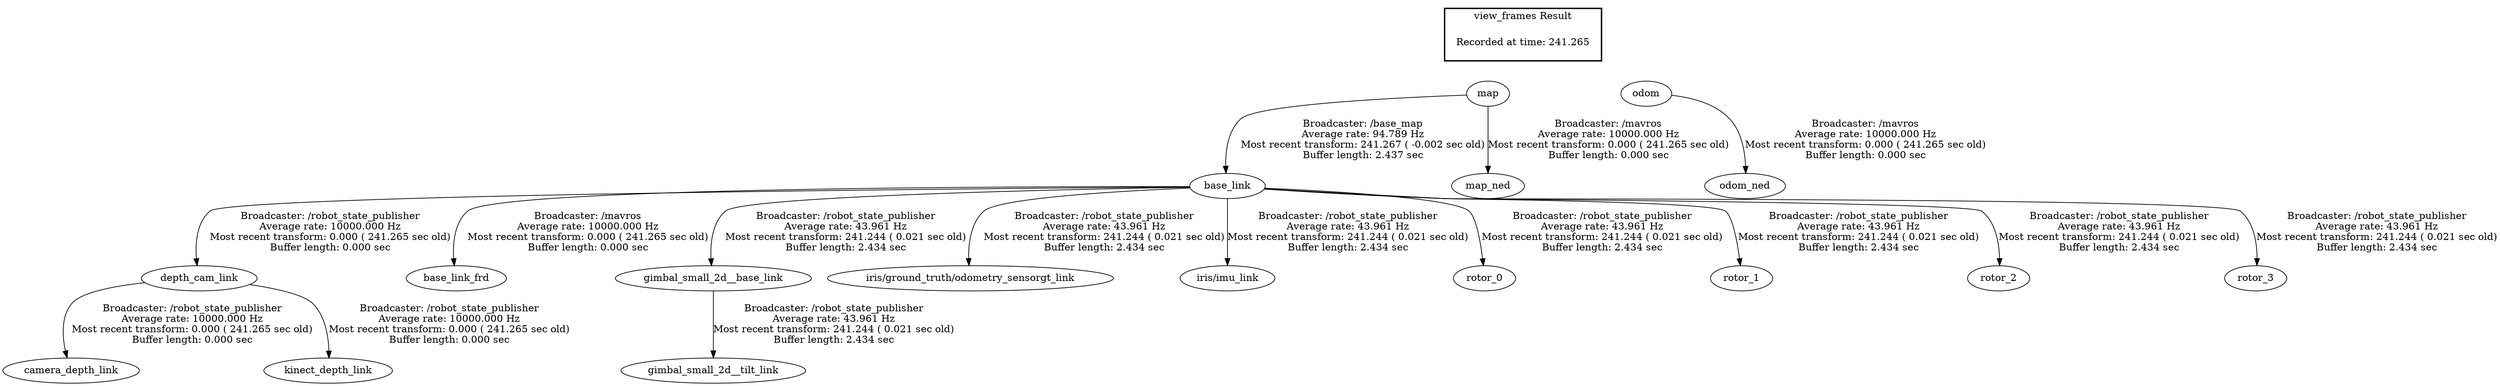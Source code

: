 digraph G {
"depth_cam_link" -> "camera_depth_link"[label="Broadcaster: /robot_state_publisher\nAverage rate: 10000.000 Hz\nMost recent transform: 0.000 ( 241.265 sec old)\nBuffer length: 0.000 sec\n"];
"base_link" -> "depth_cam_link"[label="Broadcaster: /robot_state_publisher\nAverage rate: 10000.000 Hz\nMost recent transform: 0.000 ( 241.265 sec old)\nBuffer length: 0.000 sec\n"];
"map" -> "base_link"[label="Broadcaster: /base_map\nAverage rate: 94.789 Hz\nMost recent transform: 241.267 ( -0.002 sec old)\nBuffer length: 2.437 sec\n"];
"depth_cam_link" -> "kinect_depth_link"[label="Broadcaster: /robot_state_publisher\nAverage rate: 10000.000 Hz\nMost recent transform: 0.000 ( 241.265 sec old)\nBuffer length: 0.000 sec\n"];
"map" -> "map_ned"[label="Broadcaster: /mavros\nAverage rate: 10000.000 Hz\nMost recent transform: 0.000 ( 241.265 sec old)\nBuffer length: 0.000 sec\n"];
"odom" -> "odom_ned"[label="Broadcaster: /mavros\nAverage rate: 10000.000 Hz\nMost recent transform: 0.000 ( 241.265 sec old)\nBuffer length: 0.000 sec\n"];
"base_link" -> "base_link_frd"[label="Broadcaster: /mavros\nAverage rate: 10000.000 Hz\nMost recent transform: 0.000 ( 241.265 sec old)\nBuffer length: 0.000 sec\n"];
"gimbal_small_2d__base_link" -> "gimbal_small_2d__tilt_link"[label="Broadcaster: /robot_state_publisher\nAverage rate: 43.961 Hz\nMost recent transform: 241.244 ( 0.021 sec old)\nBuffer length: 2.434 sec\n"];
"base_link" -> "gimbal_small_2d__base_link"[label="Broadcaster: /robot_state_publisher\nAverage rate: 43.961 Hz\nMost recent transform: 241.244 ( 0.021 sec old)\nBuffer length: 2.434 sec\n"];
"base_link" -> "iris/ground_truth/odometry_sensorgt_link"[label="Broadcaster: /robot_state_publisher\nAverage rate: 43.961 Hz\nMost recent transform: 241.244 ( 0.021 sec old)\nBuffer length: 2.434 sec\n"];
"base_link" -> "iris/imu_link"[label="Broadcaster: /robot_state_publisher\nAverage rate: 43.961 Hz\nMost recent transform: 241.244 ( 0.021 sec old)\nBuffer length: 2.434 sec\n"];
"base_link" -> "rotor_0"[label="Broadcaster: /robot_state_publisher\nAverage rate: 43.961 Hz\nMost recent transform: 241.244 ( 0.021 sec old)\nBuffer length: 2.434 sec\n"];
"base_link" -> "rotor_1"[label="Broadcaster: /robot_state_publisher\nAverage rate: 43.961 Hz\nMost recent transform: 241.244 ( 0.021 sec old)\nBuffer length: 2.434 sec\n"];
"base_link" -> "rotor_2"[label="Broadcaster: /robot_state_publisher\nAverage rate: 43.961 Hz\nMost recent transform: 241.244 ( 0.021 sec old)\nBuffer length: 2.434 sec\n"];
"base_link" -> "rotor_3"[label="Broadcaster: /robot_state_publisher\nAverage rate: 43.961 Hz\nMost recent transform: 241.244 ( 0.021 sec old)\nBuffer length: 2.434 sec\n"];
edge [style=invis];
 subgraph cluster_legend { style=bold; color=black; label ="view_frames Result";
"Recorded at time: 241.265"[ shape=plaintext ] ;
 }->"map";
edge [style=invis];
 subgraph cluster_legend { style=bold; color=black; label ="view_frames Result";
"Recorded at time: 241.265"[ shape=plaintext ] ;
 }->"odom";
}